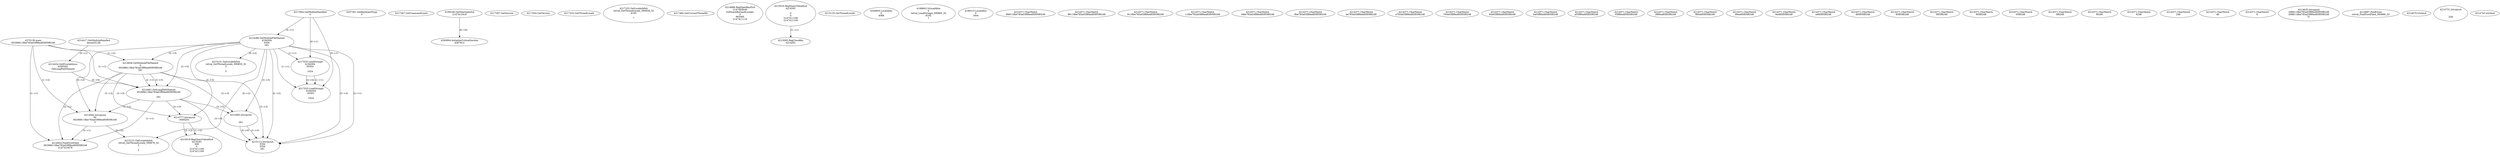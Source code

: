 // Global SCDG with merge call
digraph {
	0 [label="4270136.main
002988118be783a03f89a485f05f6248"]
	1 [label="4217684.GetModuleHandleA
0"]
	2 [label="4207361.GetKeyboardType
0"]
	3 [label="4217367.GetCommandLineA
"]
	4 [label="4199106.GetStartupInfoA
2147412416"]
	5 [label="4217387.GetVersion
"]
	6 [label="4217404.GetVersion
"]
	7 [label="4217432.GetThreadLocale
"]
	8 [label="4217102.GetLocaleInfoA
retval_GetThreadLocale_590828_32
4100

7"]
	9 [label="4217464.GetCurrentThreadId
"]
	10 [label="4214286.GetModuleFileNameA
4194304
PZM
261"]
	1 -> 10 [label="(0-->1)"]
	11 [label="4214856.GetModuleFileNameA
0
002988118be783a03f89a485f05f6248
261"]
	0 -> 11 [label="(1-->2)"]
	10 -> 11 [label="(3-->3)"]
	12 [label="4214886.RegOpenKeyExA
2147483649
Software\Borland\Locales
0
983065
2147411116"]
	13 [label="4214417.GetModuleHandleA
kernel32.dll"]
	14 [label="4214434.GetProcAddress
6295592
GetLongPathNameA"]
	13 -> 14 [label="(0-->1)"]
	15 [label="4214461.GetLongPathNameA
002988118be783a03f89a485f05f6248

261"]
	0 -> 15 [label="(1-->1)"]
	11 -> 15 [label="(2-->1)"]
	10 -> 15 [label="(3-->3)"]
	11 -> 15 [label="(3-->3)"]
	14 -> 15 [label="(0-->0)"]
	16 [label="4214482.lstrcpynA


261"]
	10 -> 16 [label="(3-->3)"]
	11 -> 16 [label="(3-->3)"]
	15 -> 16 [label="(3-->3)"]
	17 [label="4215019.RegQueryValueExA
4214291

0
0
2147411106
2147411100"]
	18 [label="4215083.RegCloseKey
4214291"]
	17 -> 18 [label="(1-->1)"]
	19 [label="4215112.lstrcpynA
PZM
PZM
261"]
	10 -> 19 [label="(2-->1)"]
	10 -> 19 [label="(2-->2)"]
	10 -> 19 [label="(3-->3)"]
	11 -> 19 [label="(3-->3)"]
	15 -> 19 [label="(3-->3)"]
	16 -> 19 [label="(3-->3)"]
	16 -> 19 [label="(0-->0)"]
	20 [label="4215125.GetThreadLocale
"]
	21 [label="4215131.GetLocaleInfoA
retval_GetThreadLocale_590855_32
3

5"]
	10 -> 21 [label="(0-->2)"]
	22 [label="4217025.LoadStringA
4194304
65502

1024"]
	1 -> 22 [label="(0-->1)"]
	10 -> 22 [label="(1-->1)"]
	23 [label="4217025.LoadStringA
4194304
65501

1024"]
	1 -> 23 [label="(0-->1)"]
	10 -> 23 [label="(1-->1)"]
	22 -> 23 [label="(1-->1)"]
	22 -> 23 [label="(4-->4)"]
	24 [label="4200894.InitializeCriticalSection
4367812"]
	4 -> 24 [label="(0-->0)"]
	25 [label="4200955.LocalAlloc
0
4088"]
	26 [label="4199663.VirtualAlloc
0
retval_LoadStringA_590865_32
8192
1"]
	27 [label="4199215.LocalAlloc
0
1604"]
	28 [label="4214582.lstrcpynA
00
002988118be783a03f89a485f05f6248
3"]
	0 -> 28 [label="(1-->2)"]
	11 -> 28 [label="(2-->2)"]
	15 -> 28 [label="(1-->2)"]
	10 -> 28 [label="(0-->3)"]
	29 [label="4214371.CharNextA
988118be783a03f89a485f05f6248"]
	30 [label="4214371.CharNextA
88118be783a03f89a485f05f6248"]
	31 [label="4214371.CharNextA
8118be783a03f89a485f05f6248"]
	32 [label="4214371.CharNextA
118be783a03f89a485f05f6248"]
	33 [label="4214371.CharNextA
18be783a03f89a485f05f6248"]
	34 [label="4214371.CharNextA
8be783a03f89a485f05f6248"]
	35 [label="4214371.CharNextA
be783a03f89a485f05f6248"]
	36 [label="4214371.CharNextA
e783a03f89a485f05f6248"]
	37 [label="4214371.CharNextA
783a03f89a485f05f6248"]
	38 [label="4214371.CharNextA
83a03f89a485f05f6248"]
	39 [label="4214371.CharNextA
3a03f89a485f05f6248"]
	40 [label="4214371.CharNextA
a03f89a485f05f6248"]
	41 [label="4214371.CharNextA
03f89a485f05f6248"]
	42 [label="4214371.CharNextA
3f89a485f05f6248"]
	43 [label="4214371.CharNextA
f89a485f05f6248"]
	44 [label="4214371.CharNextA
89a485f05f6248"]
	45 [label="4214371.CharNextA
9a485f05f6248"]
	46 [label="4214371.CharNextA
a485f05f6248"]
	47 [label="4214371.CharNextA
485f05f6248"]
	48 [label="4214371.CharNextA
85f05f6248"]
	49 [label="4214371.CharNextA
5f05f6248"]
	50 [label="4214371.CharNextA
f05f6248"]
	51 [label="4214371.CharNextA
05f6248"]
	52 [label="4214371.CharNextA
5f6248"]
	53 [label="4214371.CharNextA
f6248"]
	54 [label="4214371.CharNextA
6248"]
	55 [label="4214371.CharNextA
248"]
	56 [label="4214371.CharNextA
48"]
	57 [label="4214371.CharNextA
8"]
	58 [label="4214635.lstrcpynA
2988118be783a03f89a485f05f6248
2988118be783a03f89a485f05f6248
31"]
	59 [label="4214654.FindFirstFileA
002988118be783a03f89a485f05f6248
2147410478"]
	0 -> 59 [label="(1-->1)"]
	11 -> 59 [label="(2-->1)"]
	15 -> 59 [label="(1-->1)"]
	28 -> 59 [label="(2-->1)"]
	60 [label="4214667.FindClose
retval_FindFirstFileA_590866_32"]
	61 [label="4214679.lstrlenA
"]
	62 [label="4214731.lstrcpynA


258"]
	63 [label="4214743.lstrlenA
"]
	64 [label="4214777.lstrcpynA
00\
00\
261"]
	10 -> 64 [label="(3-->3)"]
	11 -> 64 [label="(3-->3)"]
	15 -> 64 [label="(3-->3)"]
	65 [label="4215019.RegQueryValueExA
4214291
00\
0
0
2147411106
2147411100"]
	64 -> 65 [label="(1-->2)"]
	64 -> 65 [label="(2-->2)"]
	66 [label="4215131.GetLocaleInfoA
retval_GetThreadLocale_590876_32
3

5"]
	10 -> 66 [label="(0-->2)"]
	28 -> 66 [label="(3-->2)"]
}
